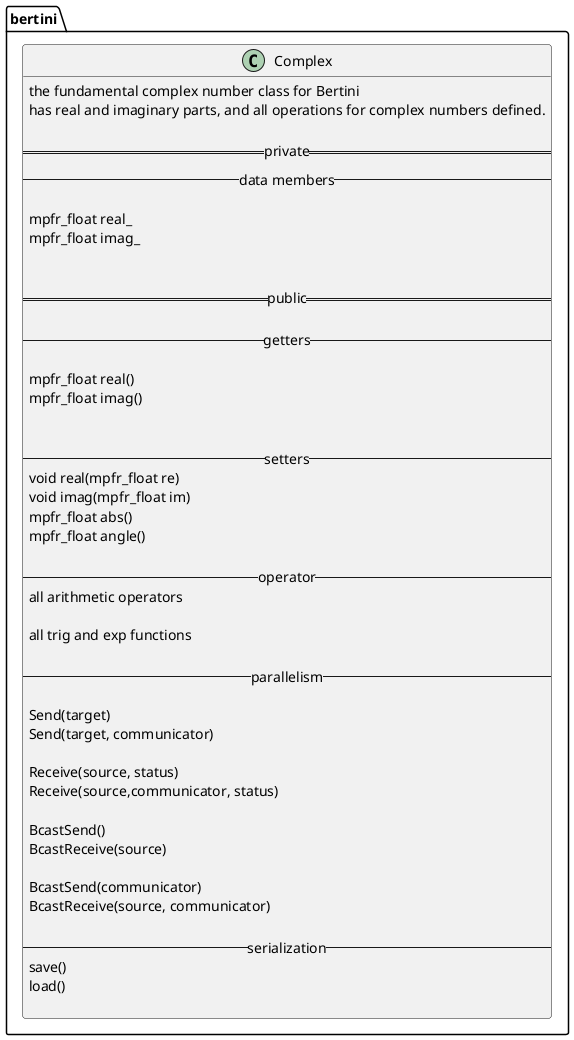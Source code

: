 

@startuml
namespace bertini{

class Complex{
the fundamental complex number class for Bertini
has real and imaginary parts, and all operations for complex numbers defined.

==private==
--data members--

mpfr_float real_
mpfr_float imag_


==public==

--getters--

mpfr_float real()
mpfr_float imag()


--setters--
void real(mpfr_float re)
void imag(mpfr_float im)
mpfr_float abs()
mpfr_float angle()

--operator--
all arithmetic operators

all trig and exp functions

--parallelism--

Send(target)
Send(target, communicator)

Receive(source, status)
Receive(source,communicator, status)

BcastSend()
BcastReceive(source)

BcastSend(communicator)
BcastReceive(source, communicator)

--serialization--
save()
load()

}

}
@enduml
